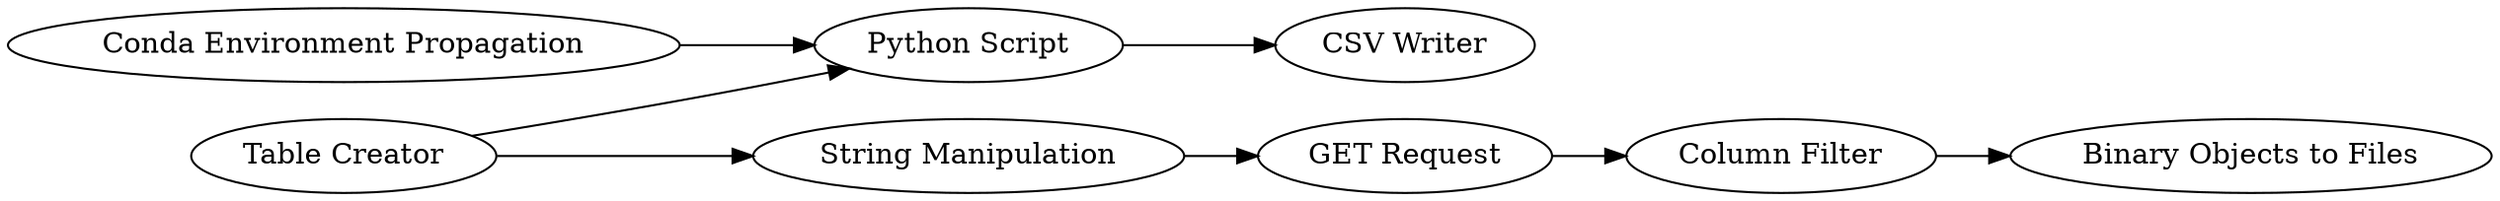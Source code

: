 digraph {
	"-2595611890522649915_3" [label="Table Creator"]
	"-2595611890522649915_13" [label="Binary Objects to Files"]
	"-2595611890522649915_10" [label="Column Filter"]
	"-2595611890522649915_16" [label="Conda Environment Propagation"]
	"-2595611890522649915_4" [label="GET Request"]
	"-2595611890522649915_14" [label="Python Script"]
	"-2595611890522649915_9" [label="String Manipulation"]
	"-2595611890522649915_15" [label="CSV Writer"]
	"-2595611890522649915_4" -> "-2595611890522649915_10"
	"-2595611890522649915_10" -> "-2595611890522649915_13"
	"-2595611890522649915_16" -> "-2595611890522649915_14"
	"-2595611890522649915_14" -> "-2595611890522649915_15"
	"-2595611890522649915_9" -> "-2595611890522649915_4"
	"-2595611890522649915_3" -> "-2595611890522649915_14"
	"-2595611890522649915_3" -> "-2595611890522649915_9"
	rankdir=LR
}
